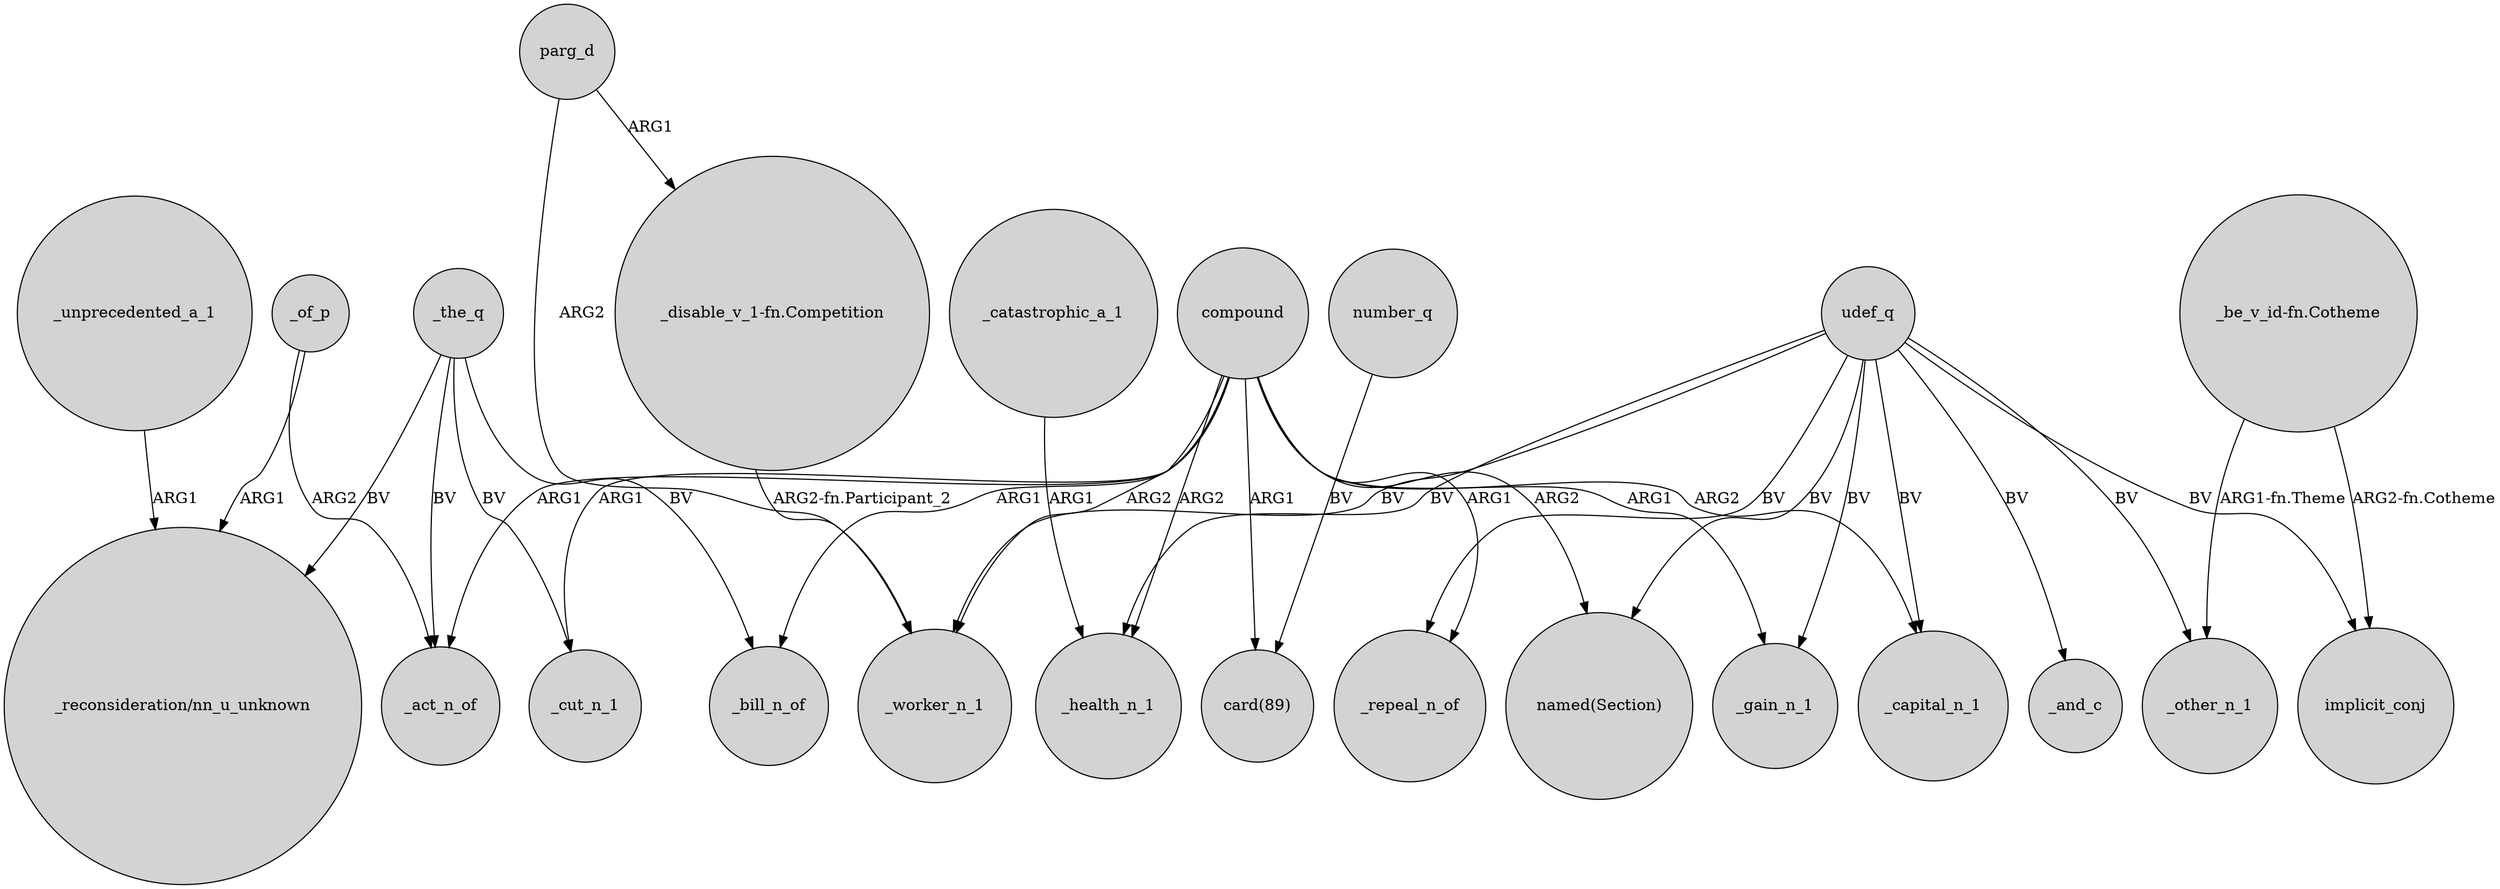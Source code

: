 digraph {
	node [shape=circle style=filled]
	_unprecedented_a_1 -> "_reconsideration/nn_u_unknown" [label=ARG1]
	udef_q -> _health_n_1 [label=BV]
	udef_q -> "named(Section)" [label=BV]
	parg_d -> "_disable_v_1-fn.Competition" [label=ARG1]
	parg_d -> _worker_n_1 [label=ARG2]
	compound -> _cut_n_1 [label=ARG1]
	_the_q -> _bill_n_of [label=BV]
	number_q -> "card(89)" [label=BV]
	compound -> _health_n_1 [label=ARG2]
	_catastrophic_a_1 -> _health_n_1 [label=ARG1]
	"_disable_v_1-fn.Competition" -> _worker_n_1 [label="ARG2-fn.Participant_2"]
	udef_q -> _repeal_n_of [label=BV]
	udef_q -> _other_n_1 [label=BV]
	compound -> _worker_n_1 [label=ARG2]
	compound -> _act_n_of [label=ARG1]
	udef_q -> _and_c [label=BV]
	_of_p -> "_reconsideration/nn_u_unknown" [label=ARG1]
	compound -> "named(Section)" [label=ARG2]
	udef_q -> _worker_n_1 [label=BV]
	udef_q -> _capital_n_1 [label=BV]
	_of_p -> _act_n_of [label=ARG2]
	"_be_v_id-fn.Cotheme" -> implicit_conj [label="ARG2-fn.Cotheme"]
	_the_q -> _cut_n_1 [label=BV]
	compound -> _capital_n_1 [label=ARG2]
	compound -> _gain_n_1 [label=ARG1]
	compound -> _bill_n_of [label=ARG1]
	_the_q -> "_reconsideration/nn_u_unknown" [label=BV]
	"_be_v_id-fn.Cotheme" -> _other_n_1 [label="ARG1-fn.Theme"]
	compound -> "card(89)" [label=ARG1]
	udef_q -> implicit_conj [label=BV]
	_the_q -> _act_n_of [label=BV]
	compound -> _repeal_n_of [label=ARG1]
	udef_q -> _gain_n_1 [label=BV]
}
